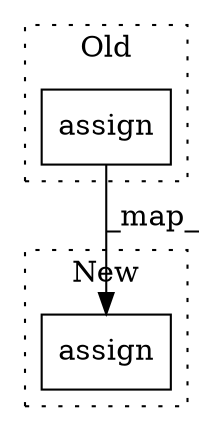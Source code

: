 digraph G {
subgraph cluster0 {
1 [label="assign" a="32" s="1808,1847" l="7,1" shape="box"];
label = "Old";
style="dotted";
}
subgraph cluster1 {
2 [label="assign" a="32" s="1746,1782" l="7,1" shape="box"];
label = "New";
style="dotted";
}
1 -> 2 [label="_map_"];
}